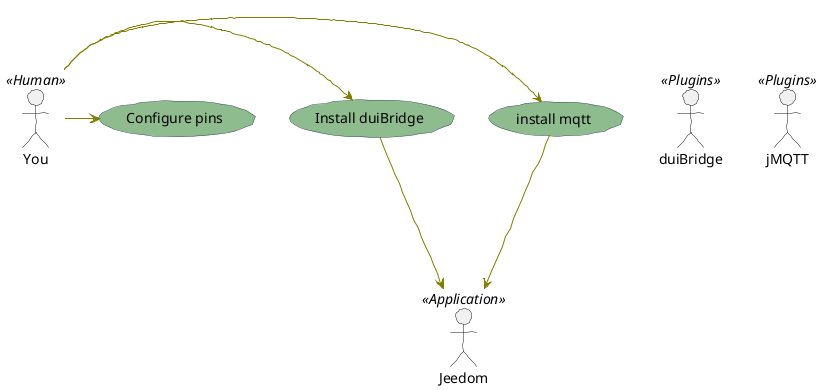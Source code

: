 @startuml
skinparam handwritten true

skinparam usecase {
	BackgroundColor DarkSeaGreen
	BorderColor DarkSlateGray

	BackgroundColor<< Main >> YellowGreen
	BorderColor<< Main >> YellowGreen
	
	ArrowColor Olive
	ActorBorderColor black
	ActorFontName Courier

	ActorBackgroundColor<< Human >> Gold
}



actor :You: as you << Human >>
actor :Jeedom: as jeedom << Application >>
actor :duiBridge: as dui << Plugins >>
actor :jMQTT: as mqtt << Plugins >>
(Install duiBridge) as (idui)
(install mqtt) as imqtt
you -> imqtt
you -> idui
idui ---> jeedom
imqtt ---> jeedom

you -> (Configure pins)

@enduml